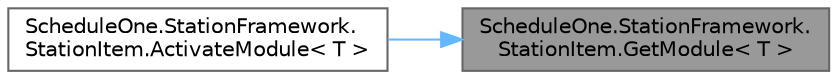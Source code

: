 digraph "ScheduleOne.StationFramework.StationItem.GetModule&lt; T &gt;"
{
 // LATEX_PDF_SIZE
  bgcolor="transparent";
  edge [fontname=Helvetica,fontsize=10,labelfontname=Helvetica,labelfontsize=10];
  node [fontname=Helvetica,fontsize=10,shape=box,height=0.2,width=0.4];
  rankdir="RL";
  Node1 [id="Node000001",label="ScheduleOne.StationFramework.\lStationItem.GetModule\< T \>",height=0.2,width=0.4,color="gray40", fillcolor="grey60", style="filled", fontcolor="black",tooltip=" "];
  Node1 -> Node2 [id="edge1_Node000001_Node000002",dir="back",color="steelblue1",style="solid",tooltip=" "];
  Node2 [id="Node000002",label="ScheduleOne.StationFramework.\lStationItem.ActivateModule\< T \>",height=0.2,width=0.4,color="grey40", fillcolor="white", style="filled",URL="$class_schedule_one_1_1_station_framework_1_1_station_item.html#aeffab30e31a5cd132a454e20960316fb",tooltip=" "];
}
